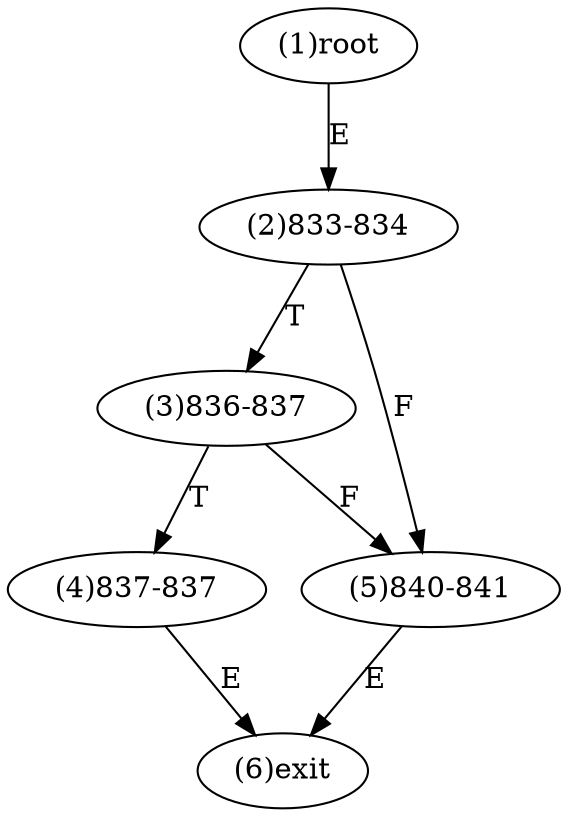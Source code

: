 digraph "" { 
1[ label="(1)root"];
2[ label="(2)833-834"];
3[ label="(3)836-837"];
4[ label="(4)837-837"];
5[ label="(5)840-841"];
6[ label="(6)exit"];
1->2[ label="E"];
2->5[ label="F"];
2->3[ label="T"];
3->5[ label="F"];
3->4[ label="T"];
4->6[ label="E"];
5->6[ label="E"];
}